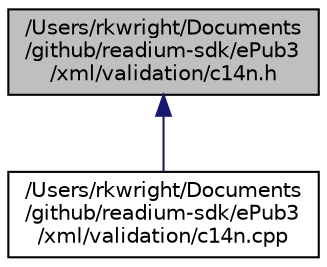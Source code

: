 digraph "/Users/rkwright/Documents/github/readium-sdk/ePub3/xml/validation/c14n.h"
{
  edge [fontname="Helvetica",fontsize="10",labelfontname="Helvetica",labelfontsize="10"];
  node [fontname="Helvetica",fontsize="10",shape=record];
  Node1 [label="/Users/rkwright/Documents\l/github/readium-sdk/ePub3\l/xml/validation/c14n.h",height=0.2,width=0.4,color="black", fillcolor="grey75", style="filled" fontcolor="black"];
  Node1 -> Node2 [dir="back",color="midnightblue",fontsize="10",style="solid",fontname="Helvetica"];
  Node2 [label="/Users/rkwright/Documents\l/github/readium-sdk/ePub3\l/xml/validation/c14n.cpp",height=0.2,width=0.4,color="black", fillcolor="white", style="filled",URL="$c14n_8cpp.xhtml"];
}
